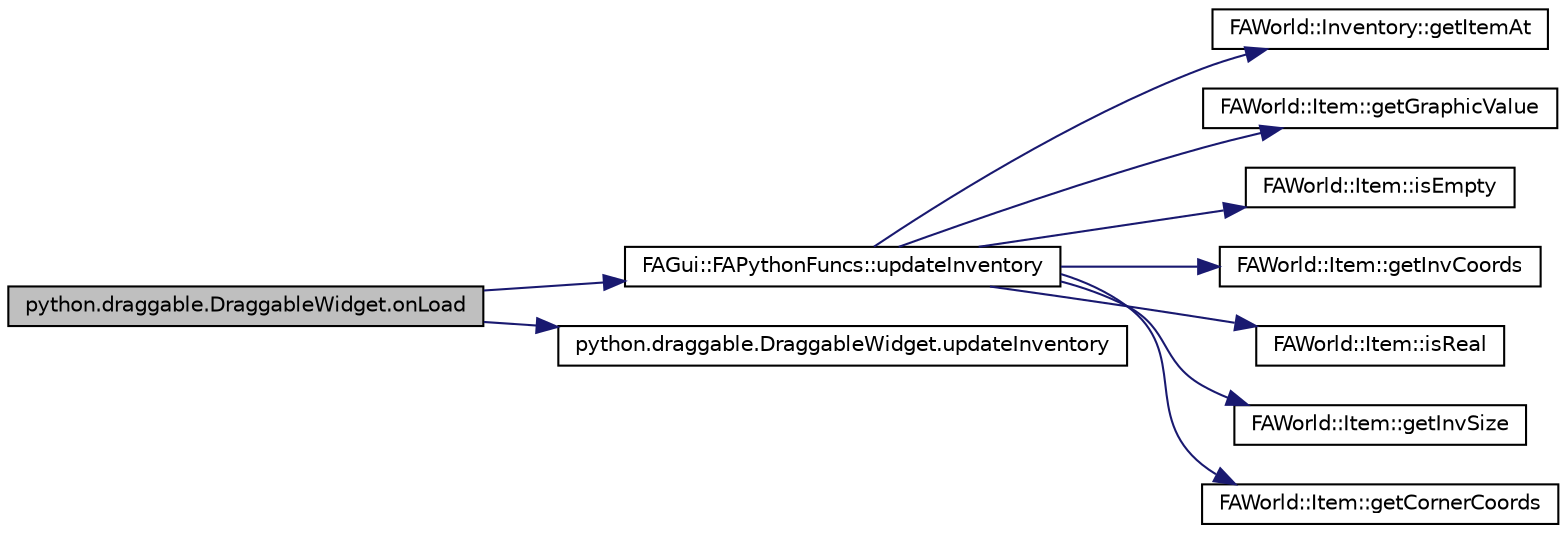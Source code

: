 digraph G
{
  edge [fontname="Helvetica",fontsize="10",labelfontname="Helvetica",labelfontsize="10"];
  node [fontname="Helvetica",fontsize="10",shape=record];
  rankdir="LR";
  Node1 [label="python.draggable.DraggableWidget.onLoad",height=0.2,width=0.4,color="black", fillcolor="grey75", style="filled" fontcolor="black"];
  Node1 -> Node2 [color="midnightblue",fontsize="10",style="solid",fontname="Helvetica"];
  Node2 [label="FAGui::FAPythonFuncs::updateInventory",height=0.2,width=0.4,color="black", fillcolor="white", style="filled",URL="$class_f_a_gui_1_1_f_a_python_funcs.html#a02df52cb30147adb14606b296743e23e"];
  Node2 -> Node3 [color="midnightblue",fontsize="10",style="solid",fontname="Helvetica"];
  Node3 [label="FAWorld::Inventory::getItemAt",height=0.2,width=0.4,color="black", fillcolor="white", style="filled",URL="$class_f_a_world_1_1_inventory.html#a5757807eb3653d0f10c945941f34147c"];
  Node2 -> Node4 [color="midnightblue",fontsize="10",style="solid",fontname="Helvetica"];
  Node4 [label="FAWorld::Item::getGraphicValue",height=0.2,width=0.4,color="black", fillcolor="white", style="filled",URL="$class_f_a_world_1_1_item.html#aece75a76ee9033a27b494e9953d36625"];
  Node2 -> Node5 [color="midnightblue",fontsize="10",style="solid",fontname="Helvetica"];
  Node5 [label="FAWorld::Item::isEmpty",height=0.2,width=0.4,color="black", fillcolor="white", style="filled",URL="$class_f_a_world_1_1_item.html#aa93072efcb6eff29b43d82297470e2c1"];
  Node2 -> Node6 [color="midnightblue",fontsize="10",style="solid",fontname="Helvetica"];
  Node6 [label="FAWorld::Item::getInvCoords",height=0.2,width=0.4,color="black", fillcolor="white", style="filled",URL="$class_f_a_world_1_1_item.html#a1f9e3942cf9b273de32dd11e825e565b"];
  Node2 -> Node7 [color="midnightblue",fontsize="10",style="solid",fontname="Helvetica"];
  Node7 [label="FAWorld::Item::isReal",height=0.2,width=0.4,color="black", fillcolor="white", style="filled",URL="$class_f_a_world_1_1_item.html#ad641b58719596604934377509b36125c"];
  Node2 -> Node8 [color="midnightblue",fontsize="10",style="solid",fontname="Helvetica"];
  Node8 [label="FAWorld::Item::getInvSize",height=0.2,width=0.4,color="black", fillcolor="white", style="filled",URL="$class_f_a_world_1_1_item.html#a72a463ee92e0d9d83ad2b4fcee8672cf"];
  Node2 -> Node9 [color="midnightblue",fontsize="10",style="solid",fontname="Helvetica"];
  Node9 [label="FAWorld::Item::getCornerCoords",height=0.2,width=0.4,color="black", fillcolor="white", style="filled",URL="$class_f_a_world_1_1_item.html#a7f64ed288f8fe4250f7e425db52b56cd"];
  Node1 -> Node10 [color="midnightblue",fontsize="10",style="solid",fontname="Helvetica"];
  Node10 [label="python.draggable.DraggableWidget.updateInventory",height=0.2,width=0.4,color="black", fillcolor="white", style="filled",URL="$classpython_1_1draggable_1_1_draggable_widget.html#a16e15cc108585de3f8b1f2ed9013d2ea"];
}
